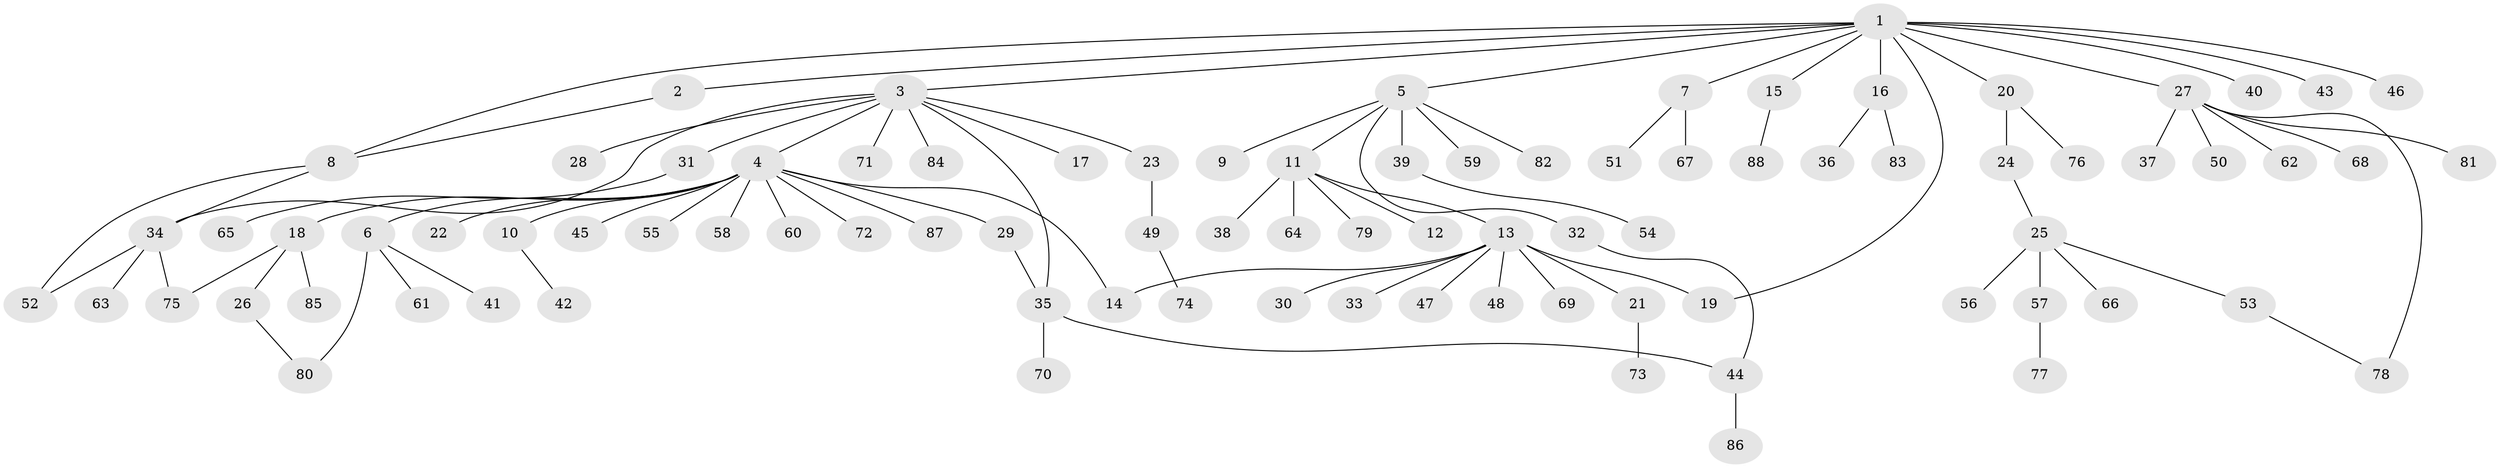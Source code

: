 // coarse degree distribution, {11: 0.014492753623188406, 3: 0.057971014492753624, 13: 0.014492753623188406, 15: 0.014492753623188406, 7: 0.014492753623188406, 2: 0.17391304347826086, 1: 0.6376811594202898, 5: 0.014492753623188406, 9: 0.014492753623188406, 4: 0.028985507246376812, 6: 0.014492753623188406}
// Generated by graph-tools (version 1.1) at 2025/41/03/06/25 10:41:49]
// undirected, 88 vertices, 97 edges
graph export_dot {
graph [start="1"]
  node [color=gray90,style=filled];
  1;
  2;
  3;
  4;
  5;
  6;
  7;
  8;
  9;
  10;
  11;
  12;
  13;
  14;
  15;
  16;
  17;
  18;
  19;
  20;
  21;
  22;
  23;
  24;
  25;
  26;
  27;
  28;
  29;
  30;
  31;
  32;
  33;
  34;
  35;
  36;
  37;
  38;
  39;
  40;
  41;
  42;
  43;
  44;
  45;
  46;
  47;
  48;
  49;
  50;
  51;
  52;
  53;
  54;
  55;
  56;
  57;
  58;
  59;
  60;
  61;
  62;
  63;
  64;
  65;
  66;
  67;
  68;
  69;
  70;
  71;
  72;
  73;
  74;
  75;
  76;
  77;
  78;
  79;
  80;
  81;
  82;
  83;
  84;
  85;
  86;
  87;
  88;
  1 -- 2;
  1 -- 3;
  1 -- 5;
  1 -- 7;
  1 -- 8;
  1 -- 15;
  1 -- 16;
  1 -- 19;
  1 -- 20;
  1 -- 27;
  1 -- 40;
  1 -- 43;
  1 -- 46;
  2 -- 8;
  3 -- 4;
  3 -- 17;
  3 -- 23;
  3 -- 28;
  3 -- 31;
  3 -- 34;
  3 -- 35;
  3 -- 71;
  3 -- 84;
  4 -- 6;
  4 -- 10;
  4 -- 14;
  4 -- 18;
  4 -- 22;
  4 -- 29;
  4 -- 45;
  4 -- 55;
  4 -- 58;
  4 -- 60;
  4 -- 72;
  4 -- 87;
  5 -- 9;
  5 -- 11;
  5 -- 32;
  5 -- 39;
  5 -- 59;
  5 -- 82;
  6 -- 41;
  6 -- 61;
  6 -- 80;
  7 -- 51;
  7 -- 67;
  8 -- 34;
  8 -- 52;
  10 -- 42;
  11 -- 12;
  11 -- 13;
  11 -- 38;
  11 -- 64;
  11 -- 79;
  13 -- 14;
  13 -- 19;
  13 -- 21;
  13 -- 30;
  13 -- 33;
  13 -- 47;
  13 -- 48;
  13 -- 69;
  15 -- 88;
  16 -- 36;
  16 -- 83;
  18 -- 26;
  18 -- 75;
  18 -- 85;
  20 -- 24;
  20 -- 76;
  21 -- 73;
  23 -- 49;
  24 -- 25;
  25 -- 53;
  25 -- 56;
  25 -- 57;
  25 -- 66;
  26 -- 80;
  27 -- 37;
  27 -- 50;
  27 -- 62;
  27 -- 68;
  27 -- 78;
  27 -- 81;
  29 -- 35;
  31 -- 65;
  32 -- 44;
  34 -- 52;
  34 -- 63;
  34 -- 75;
  35 -- 44;
  35 -- 70;
  39 -- 54;
  44 -- 86;
  49 -- 74;
  53 -- 78;
  57 -- 77;
}
